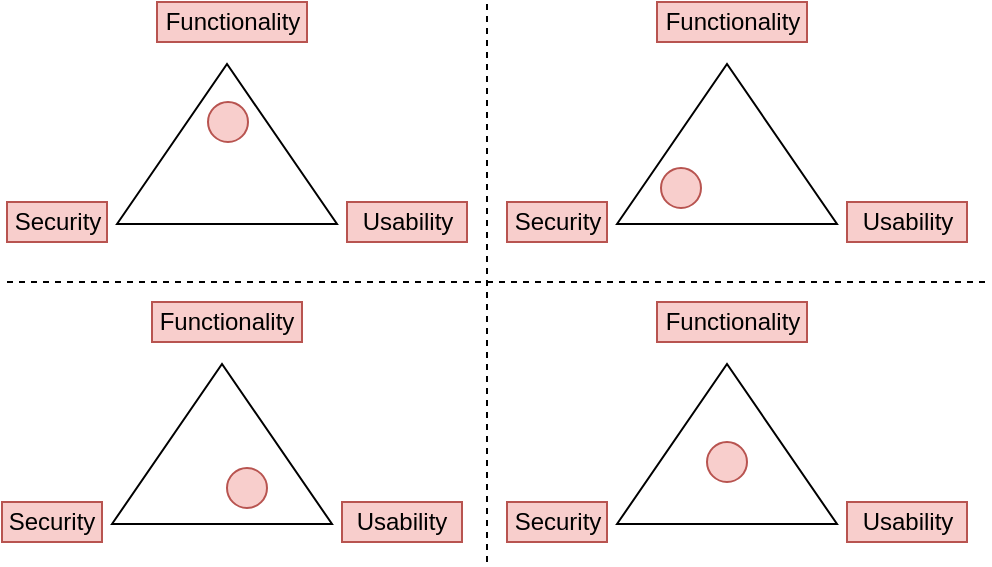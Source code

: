 <mxfile version="13.3.5" type="device"><diagram id="oVcQO9oL7X6u3y67JmDk" name="Page-1"><mxGraphModel dx="632" dy="472" grid="1" gridSize="10" guides="1" tooltips="1" connect="1" arrows="1" fold="1" page="1" pageScale="1" pageWidth="827" pageHeight="1169" math="0" shadow="0"><root><mxCell id="0"/><mxCell id="1" parent="0"/><mxCell id="0uCny57q1E5LERHw2TUv-1" value="" style="triangle;whiteSpace=wrap;html=1;rotation=-90;" vertex="1" parent="1"><mxGeometry x="75.5" y="26" width="80" height="110" as="geometry"/></mxCell><mxCell id="0uCny57q1E5LERHw2TUv-2" value="Functionality" style="text;html=1;strokeColor=#b85450;fillColor=#f8cecc;align=center;verticalAlign=middle;whiteSpace=wrap;rounded=0;" vertex="1" parent="1"><mxGeometry x="80.5" y="10" width="75" height="20" as="geometry"/></mxCell><mxCell id="0uCny57q1E5LERHw2TUv-3" value="Security" style="text;html=1;strokeColor=#b85450;fillColor=#f8cecc;align=center;verticalAlign=middle;whiteSpace=wrap;rounded=0;" vertex="1" parent="1"><mxGeometry x="5.5" y="110" width="50" height="20" as="geometry"/></mxCell><mxCell id="0uCny57q1E5LERHw2TUv-4" value="Usability" style="text;html=1;strokeColor=#b85450;fillColor=#f8cecc;align=center;verticalAlign=middle;whiteSpace=wrap;rounded=0;" vertex="1" parent="1"><mxGeometry x="175.5" y="110" width="60" height="20" as="geometry"/></mxCell><mxCell id="0uCny57q1E5LERHw2TUv-5" value="" style="ellipse;whiteSpace=wrap;html=1;fillColor=#f8cecc;strokeColor=#b85450;" vertex="1" parent="1"><mxGeometry x="106" y="60" width="20" height="20" as="geometry"/></mxCell><mxCell id="0uCny57q1E5LERHw2TUv-6" value="" style="triangle;whiteSpace=wrap;html=1;rotation=-90;" vertex="1" parent="1"><mxGeometry x="325.5" y="26" width="80" height="110" as="geometry"/></mxCell><mxCell id="0uCny57q1E5LERHw2TUv-7" value="Functionality" style="text;html=1;strokeColor=#b85450;fillColor=#f8cecc;align=center;verticalAlign=middle;whiteSpace=wrap;rounded=0;" vertex="1" parent="1"><mxGeometry x="330.5" y="10" width="75" height="20" as="geometry"/></mxCell><mxCell id="0uCny57q1E5LERHw2TUv-8" value="Security" style="text;html=1;strokeColor=#b85450;fillColor=#f8cecc;align=center;verticalAlign=middle;whiteSpace=wrap;rounded=0;" vertex="1" parent="1"><mxGeometry x="255.5" y="110" width="50" height="20" as="geometry"/></mxCell><mxCell id="0uCny57q1E5LERHw2TUv-9" value="Usability" style="text;html=1;strokeColor=#b85450;fillColor=#f8cecc;align=center;verticalAlign=middle;whiteSpace=wrap;rounded=0;" vertex="1" parent="1"><mxGeometry x="425.5" y="110" width="60" height="20" as="geometry"/></mxCell><mxCell id="0uCny57q1E5LERHw2TUv-10" value="" style="ellipse;whiteSpace=wrap;html=1;fillColor=#f8cecc;strokeColor=#b85450;" vertex="1" parent="1"><mxGeometry x="332.5" y="93" width="20" height="20" as="geometry"/></mxCell><mxCell id="0uCny57q1E5LERHw2TUv-11" value="" style="endArrow=none;dashed=1;html=1;" edge="1" parent="1"><mxGeometry width="50" height="50" relative="1" as="geometry"><mxPoint x="245.5" y="290" as="sourcePoint"/><mxPoint x="245.5" y="10" as="targetPoint"/></mxGeometry></mxCell><mxCell id="0uCny57q1E5LERHw2TUv-12" value="" style="endArrow=none;dashed=1;html=1;" edge="1" parent="1"><mxGeometry width="50" height="50" relative="1" as="geometry"><mxPoint x="5.5" y="150" as="sourcePoint"/><mxPoint x="495.5" y="150" as="targetPoint"/></mxGeometry></mxCell><mxCell id="0uCny57q1E5LERHw2TUv-13" value="" style="triangle;whiteSpace=wrap;html=1;rotation=-90;" vertex="1" parent="1"><mxGeometry x="73" y="176" width="80" height="110" as="geometry"/></mxCell><mxCell id="0uCny57q1E5LERHw2TUv-14" value="Functionality" style="text;html=1;strokeColor=#b85450;fillColor=#f8cecc;align=center;verticalAlign=middle;whiteSpace=wrap;rounded=0;" vertex="1" parent="1"><mxGeometry x="78" y="160" width="75" height="20" as="geometry"/></mxCell><mxCell id="0uCny57q1E5LERHw2TUv-15" value="Security" style="text;html=1;strokeColor=#b85450;fillColor=#f8cecc;align=center;verticalAlign=middle;whiteSpace=wrap;rounded=0;" vertex="1" parent="1"><mxGeometry x="3" y="260" width="50" height="20" as="geometry"/></mxCell><mxCell id="0uCny57q1E5LERHw2TUv-16" value="Usability" style="text;html=1;strokeColor=#b85450;fillColor=#f8cecc;align=center;verticalAlign=middle;whiteSpace=wrap;rounded=0;" vertex="1" parent="1"><mxGeometry x="173" y="260" width="60" height="20" as="geometry"/></mxCell><mxCell id="0uCny57q1E5LERHw2TUv-17" value="" style="ellipse;whiteSpace=wrap;html=1;fillColor=#f8cecc;strokeColor=#b85450;" vertex="1" parent="1"><mxGeometry x="115.5" y="243" width="20" height="20" as="geometry"/></mxCell><mxCell id="0uCny57q1E5LERHw2TUv-18" value="" style="triangle;whiteSpace=wrap;html=1;rotation=-90;" vertex="1" parent="1"><mxGeometry x="325.5" y="176" width="80" height="110" as="geometry"/></mxCell><mxCell id="0uCny57q1E5LERHw2TUv-19" value="Functionality" style="text;html=1;strokeColor=#b85450;fillColor=#f8cecc;align=center;verticalAlign=middle;whiteSpace=wrap;rounded=0;" vertex="1" parent="1"><mxGeometry x="330.5" y="160" width="75" height="20" as="geometry"/></mxCell><mxCell id="0uCny57q1E5LERHw2TUv-20" value="Security" style="text;html=1;strokeColor=#b85450;fillColor=#f8cecc;align=center;verticalAlign=middle;whiteSpace=wrap;rounded=0;" vertex="1" parent="1"><mxGeometry x="255.5" y="260" width="50" height="20" as="geometry"/></mxCell><mxCell id="0uCny57q1E5LERHw2TUv-21" value="Usability" style="text;html=1;strokeColor=#b85450;fillColor=#f8cecc;align=center;verticalAlign=middle;whiteSpace=wrap;rounded=0;" vertex="1" parent="1"><mxGeometry x="425.5" y="260" width="60" height="20" as="geometry"/></mxCell><mxCell id="0uCny57q1E5LERHw2TUv-22" value="" style="ellipse;whiteSpace=wrap;html=1;fillColor=#f8cecc;strokeColor=#b85450;" vertex="1" parent="1"><mxGeometry x="355.5" y="230" width="20" height="20" as="geometry"/></mxCell></root></mxGraphModel></diagram></mxfile>